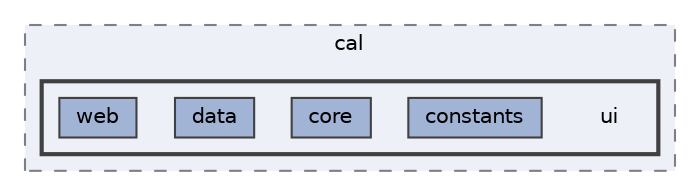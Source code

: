 digraph "repository/cal-web/src/main/java/com/sterlite/cal/ui"
{
 // LATEX_PDF_SIZE
  bgcolor="transparent";
  edge [fontname=Helvetica,fontsize=10,labelfontname=Helvetica,labelfontsize=10];
  node [fontname=Helvetica,fontsize=10,shape=box,height=0.2,width=0.4];
  compound=true
  subgraph clusterdir_9c4fca0ce4741c62a9e5f6805097e245 {
    graph [ bgcolor="#edf0f7", pencolor="grey50", label="cal", fontname=Helvetica,fontsize=10 style="filled,dashed", URL="dir_9c4fca0ce4741c62a9e5f6805097e245.html",tooltip=""]
  subgraph clusterdir_a6f07d71b2a44cd94ea98b1a8cd49e32 {
    graph [ bgcolor="#edf0f7", pencolor="grey25", label="", fontname=Helvetica,fontsize=10 style="filled,bold", URL="dir_a6f07d71b2a44cd94ea98b1a8cd49e32.html",tooltip=""]
    dir_a6f07d71b2a44cd94ea98b1a8cd49e32 [shape=plaintext, label="ui"];
  dir_071bd2e2df79d180741b79f6fe9946c6 [label="constants", fillcolor="#a2b4d6", color="grey25", style="filled", URL="dir_071bd2e2df79d180741b79f6fe9946c6.html",tooltip=""];
  dir_46b574b9af30f61325035cf0b6ae4681 [label="core", fillcolor="#a2b4d6", color="grey25", style="filled", URL="dir_46b574b9af30f61325035cf0b6ae4681.html",tooltip=""];
  dir_694c34fe766a908b5a2900e71c5ad75c [label="data", fillcolor="#a2b4d6", color="grey25", style="filled", URL="dir_694c34fe766a908b5a2900e71c5ad75c.html",tooltip=""];
  dir_c701af739d82ff919d571e796f22022d [label="web", fillcolor="#a2b4d6", color="grey25", style="filled", URL="dir_c701af739d82ff919d571e796f22022d.html",tooltip=""];
  }
  }
}
